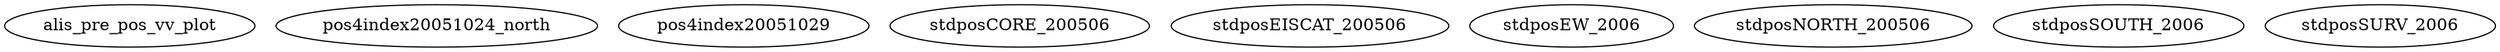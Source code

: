 /* Created by mdot for Matlab */
digraph m2html {

  alis_pre_pos_vv_plot [URL="alis_pre_pos_vv_plot.html"];
  pos4index20051024_north [URL="pos4index20051024_north.html"];
  pos4index20051029 [URL="pos4index20051029.html"];
  stdposCORE_200506 [URL="stdposCORE_200506.html"];
  stdposEISCAT_200506 [URL="stdposEISCAT_200506.html"];
  stdposEW_2006 [URL="stdposEW_2006.html"];
  stdposNORTH_200506 [URL="stdposNORTH_200506.html"];
  stdposSOUTH_2006 [URL="stdposSOUTH_2006.html"];
  stdposSURV_2006 [URL="stdposSURV_2006.html"];
}